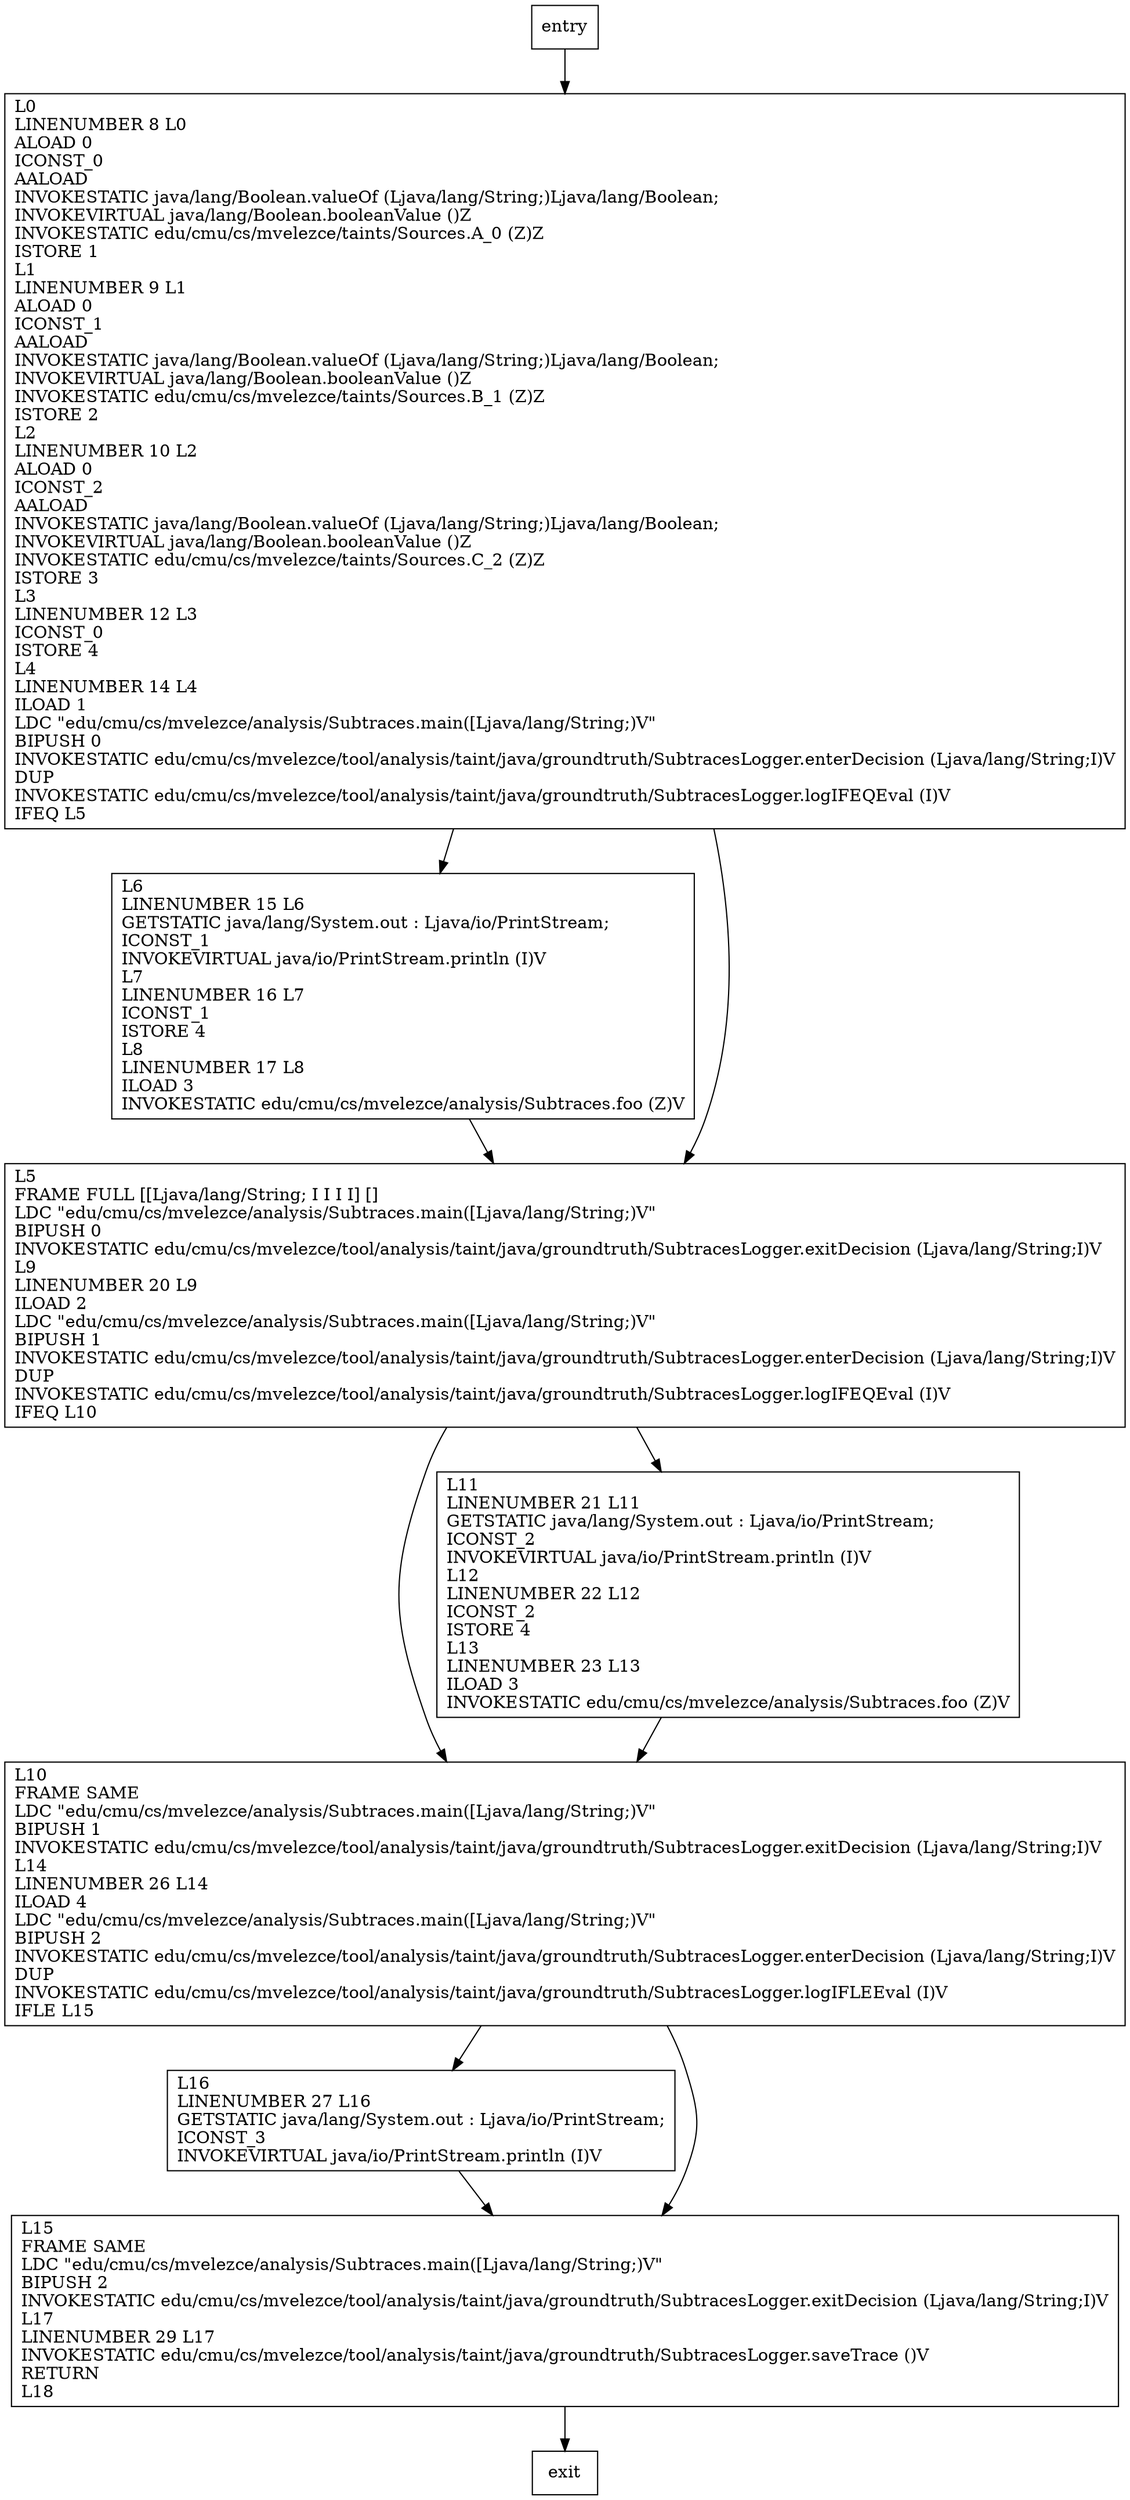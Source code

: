 digraph main {
node [shape=record];
1030339555 [label="L10\lFRAME SAME\lLDC \"edu/cmu/cs/mvelezce/analysis/Subtraces.main([Ljava/lang/String;)V\"\lBIPUSH 1\lINVOKESTATIC edu/cmu/cs/mvelezce/tool/analysis/taint/java/groundtruth/SubtracesLogger.exitDecision (Ljava/lang/String;I)V\lL14\lLINENUMBER 26 L14\lILOAD 4\lLDC \"edu/cmu/cs/mvelezce/analysis/Subtraces.main([Ljava/lang/String;)V\"\lBIPUSH 2\lINVOKESTATIC edu/cmu/cs/mvelezce/tool/analysis/taint/java/groundtruth/SubtracesLogger.enterDecision (Ljava/lang/String;I)V\lDUP\lINVOKESTATIC edu/cmu/cs/mvelezce/tool/analysis/taint/java/groundtruth/SubtracesLogger.logIFLEEval (I)V\lIFLE L15\l"];
1612019081 [label="L11\lLINENUMBER 21 L11\lGETSTATIC java/lang/System.out : Ljava/io/PrintStream;\lICONST_2\lINVOKEVIRTUAL java/io/PrintStream.println (I)V\lL12\lLINENUMBER 22 L12\lICONST_2\lISTORE 4\lL13\lLINENUMBER 23 L13\lILOAD 3\lINVOKESTATIC edu/cmu/cs/mvelezce/analysis/Subtraces.foo (Z)V\l"];
2099515567 [label="L0\lLINENUMBER 8 L0\lALOAD 0\lICONST_0\lAALOAD\lINVOKESTATIC java/lang/Boolean.valueOf (Ljava/lang/String;)Ljava/lang/Boolean;\lINVOKEVIRTUAL java/lang/Boolean.booleanValue ()Z\lINVOKESTATIC edu/cmu/cs/mvelezce/taints/Sources.A_0 (Z)Z\lISTORE 1\lL1\lLINENUMBER 9 L1\lALOAD 0\lICONST_1\lAALOAD\lINVOKESTATIC java/lang/Boolean.valueOf (Ljava/lang/String;)Ljava/lang/Boolean;\lINVOKEVIRTUAL java/lang/Boolean.booleanValue ()Z\lINVOKESTATIC edu/cmu/cs/mvelezce/taints/Sources.B_1 (Z)Z\lISTORE 2\lL2\lLINENUMBER 10 L2\lALOAD 0\lICONST_2\lAALOAD\lINVOKESTATIC java/lang/Boolean.valueOf (Ljava/lang/String;)Ljava/lang/Boolean;\lINVOKEVIRTUAL java/lang/Boolean.booleanValue ()Z\lINVOKESTATIC edu/cmu/cs/mvelezce/taints/Sources.C_2 (Z)Z\lISTORE 3\lL3\lLINENUMBER 12 L3\lICONST_0\lISTORE 4\lL4\lLINENUMBER 14 L4\lILOAD 1\lLDC \"edu/cmu/cs/mvelezce/analysis/Subtraces.main([Ljava/lang/String;)V\"\lBIPUSH 0\lINVOKESTATIC edu/cmu/cs/mvelezce/tool/analysis/taint/java/groundtruth/SubtracesLogger.enterDecision (Ljava/lang/String;I)V\lDUP\lINVOKESTATIC edu/cmu/cs/mvelezce/tool/analysis/taint/java/groundtruth/SubtracesLogger.logIFEQEval (I)V\lIFEQ L5\l"];
1450360918 [label="L6\lLINENUMBER 15 L6\lGETSTATIC java/lang/System.out : Ljava/io/PrintStream;\lICONST_1\lINVOKEVIRTUAL java/io/PrintStream.println (I)V\lL7\lLINENUMBER 16 L7\lICONST_1\lISTORE 4\lL8\lLINENUMBER 17 L8\lILOAD 3\lINVOKESTATIC edu/cmu/cs/mvelezce/analysis/Subtraces.foo (Z)V\l"];
1089921170 [label="L16\lLINENUMBER 27 L16\lGETSTATIC java/lang/System.out : Ljava/io/PrintStream;\lICONST_3\lINVOKEVIRTUAL java/io/PrintStream.println (I)V\l"];
547711405 [label="L15\lFRAME SAME\lLDC \"edu/cmu/cs/mvelezce/analysis/Subtraces.main([Ljava/lang/String;)V\"\lBIPUSH 2\lINVOKESTATIC edu/cmu/cs/mvelezce/tool/analysis/taint/java/groundtruth/SubtracesLogger.exitDecision (Ljava/lang/String;I)V\lL17\lLINENUMBER 29 L17\lINVOKESTATIC edu/cmu/cs/mvelezce/tool/analysis/taint/java/groundtruth/SubtracesLogger.saveTrace ()V\lRETURN\lL18\l"];
2080609813 [label="L5\lFRAME FULL [[Ljava/lang/String; I I I I] []\lLDC \"edu/cmu/cs/mvelezce/analysis/Subtraces.main([Ljava/lang/String;)V\"\lBIPUSH 0\lINVOKESTATIC edu/cmu/cs/mvelezce/tool/analysis/taint/java/groundtruth/SubtracesLogger.exitDecision (Ljava/lang/String;I)V\lL9\lLINENUMBER 20 L9\lILOAD 2\lLDC \"edu/cmu/cs/mvelezce/analysis/Subtraces.main([Ljava/lang/String;)V\"\lBIPUSH 1\lINVOKESTATIC edu/cmu/cs/mvelezce/tool/analysis/taint/java/groundtruth/SubtracesLogger.enterDecision (Ljava/lang/String;I)V\lDUP\lINVOKESTATIC edu/cmu/cs/mvelezce/tool/analysis/taint/java/groundtruth/SubtracesLogger.logIFEQEval (I)V\lIFEQ L10\l"];
entry;
exit;
entry -> 2099515567;
1030339555 -> 1089921170;
1030339555 -> 547711405;
1612019081 -> 1030339555;
2099515567 -> 1450360918;
2099515567 -> 2080609813;
1450360918 -> 2080609813;
1089921170 -> 547711405;
547711405 -> exit;
2080609813 -> 1030339555;
2080609813 -> 1612019081;
}
